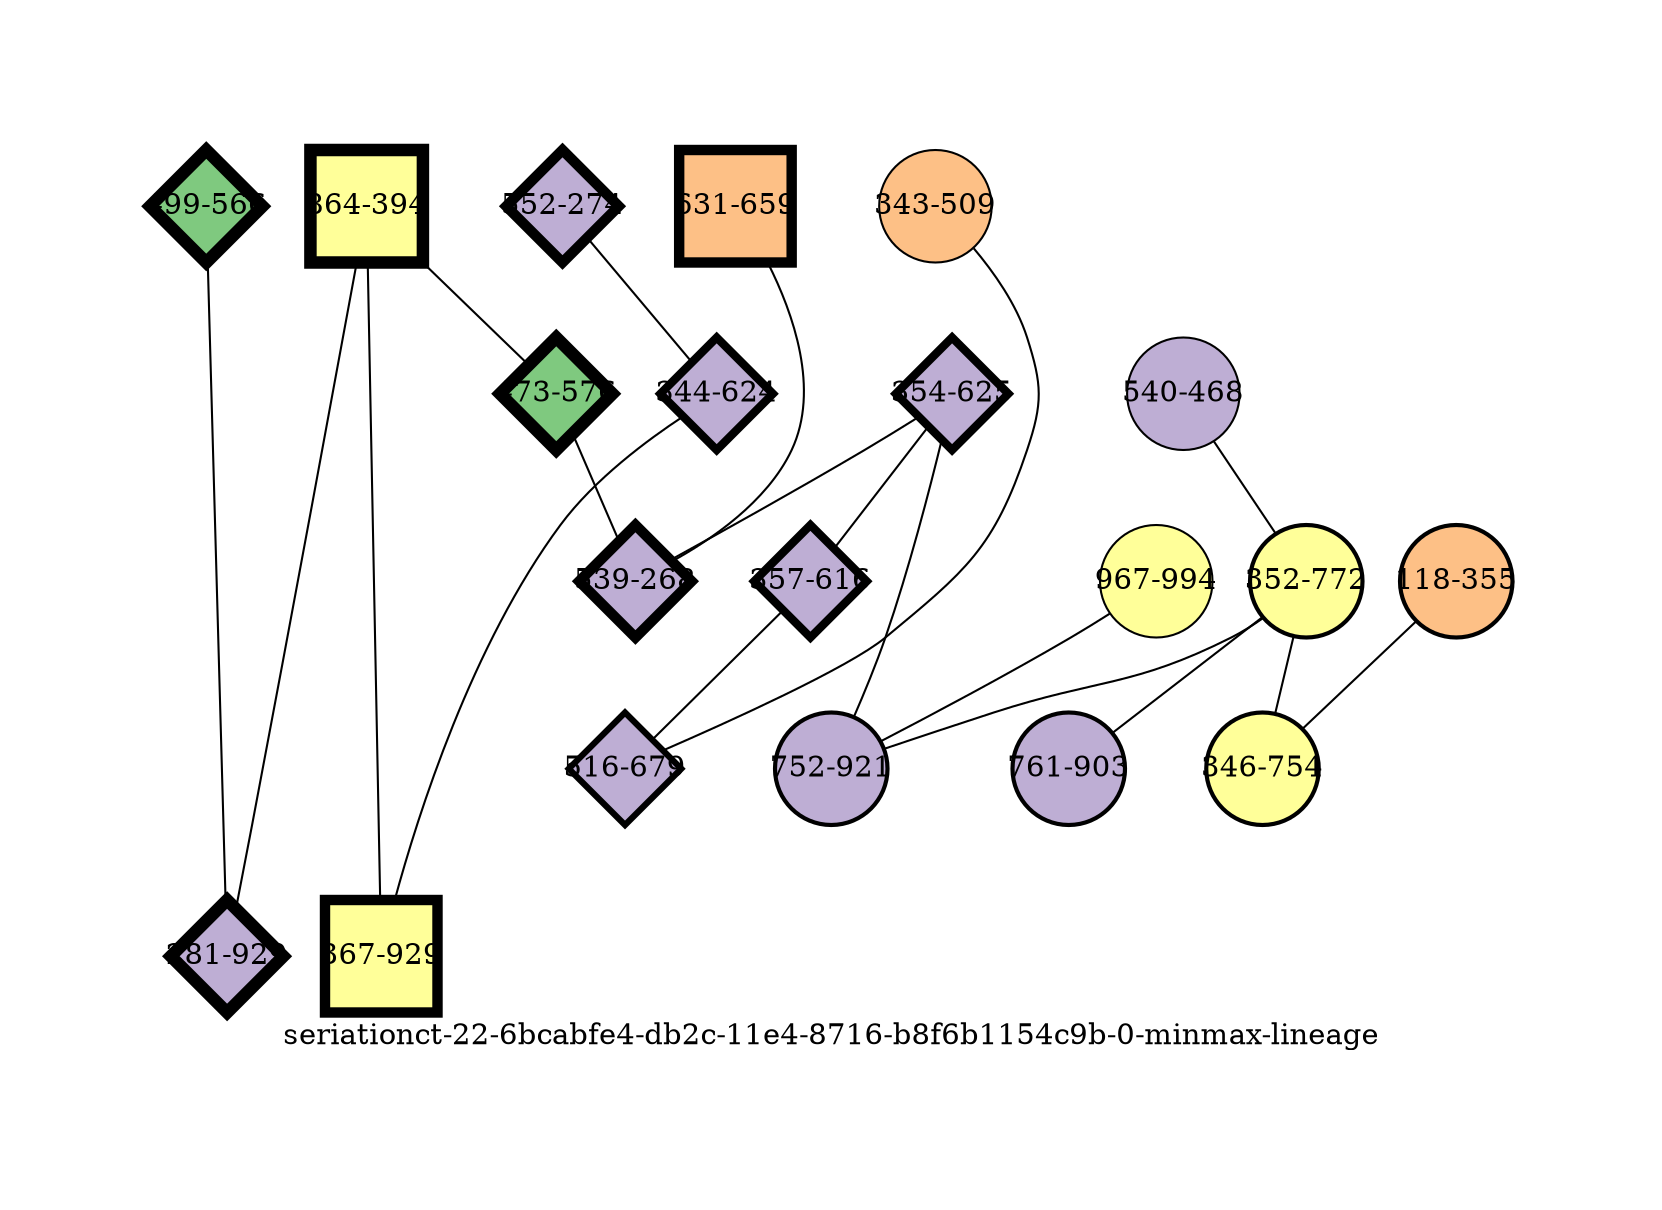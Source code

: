 strict graph "seriationct-22-6bcabfe4-db2c-11e4-8716-b8f6b1154c9b-0-minmax-lineage" {
labelloc=b;
ratio=auto;
pad="1.0";
label="seriationct-22-6bcabfe4-db2c-11e4-8716-b8f6b1154c9b-0-minmax-lineage";
node [width="0.75", style=filled, fixedsize=true, height="0.75", shape=circle, label=""];
0 [xCoordinate="394.0", appears_in_slice=6, yCoordinate="864.0", colorscheme=accent6, lineage_id=1, short_label="864-394", label="864-394", shape=square, cluster_id=3, fillcolor=4, size="500.0", id=1, penwidth="6.0"];
1 [xCoordinate="355.0", appears_in_slice=2, yCoordinate="118.0", colorscheme=accent6, lineage_id=0, short_label="118-355", label="118-355", shape=circle, cluster_id=2, fillcolor=3, size="500.0", id=8, penwidth="2.0"];
2 [xCoordinate="659.0", appears_in_slice=5, yCoordinate="631.0", colorscheme=accent6, lineage_id=1, short_label="631-659", label="631-659", shape=square, cluster_id=2, fillcolor=3, size="500.0", id=13, penwidth="5.0"];
3 [xCoordinate="509.0", appears_in_slice=1, yCoordinate="343.0", colorscheme=accent6, lineage_id=0, short_label="343-509", label="343-509", shape=circle, cluster_id=2, fillcolor=3, size="500.0", id=3, penwidth="1.0"];
4 [xCoordinate="468.0", appears_in_slice=1, yCoordinate="540.0", colorscheme=accent6, lineage_id=0, short_label="540-468", label="540-468", shape=circle, cluster_id=1, fillcolor=2, size="500.0", id=4, penwidth="1.0"];
5 [xCoordinate="625.0", appears_in_slice=4, yCoordinate="354.0", colorscheme=accent6, lineage_id=2, short_label="354-625", label="354-625", shape=diamond, cluster_id=1, fillcolor=2, size="500.0", id=5, penwidth="4.0"];
6 [xCoordinate="274.0", appears_in_slice=5, yCoordinate="552.0", colorscheme=accent6, lineage_id=2, short_label="552-274", label="552-274", shape=diamond, cluster_id=1, fillcolor=2, size="500.0", id=6, penwidth="5.0"];
7 [xCoordinate="616.0", appears_in_slice=4, yCoordinate="357.0", colorscheme=accent6, lineage_id=2, short_label="357-616", label="357-616", shape=diamond, cluster_id=1, fillcolor=2, size="500.0", id=7, penwidth="4.0"];
8 [xCoordinate="624.0", appears_in_slice=4, yCoordinate="344.0", colorscheme=accent6, lineage_id=2, short_label="344-624", label="344-624", shape=diamond, cluster_id=1, fillcolor=2, size="500.0", id=17, penwidth="4.0"];
9 [xCoordinate="772.0", appears_in_slice=2, yCoordinate="352.0", colorscheme=accent6, lineage_id=0, short_label="352-772", label="352-772", shape=circle, cluster_id=3, fillcolor=4, size="500.0", id=14, penwidth="2.0"];
10 [xCoordinate="566.0", appears_in_slice=6, yCoordinate="499.0", colorscheme=accent6, lineage_id=2, short_label="499-566", label="499-566", shape=diamond, cluster_id=0, fillcolor=1, size="500.0", id=10, penwidth="6.0"];
11 [xCoordinate="929.0", appears_in_slice=6, yCoordinate="281.0", colorscheme=accent6, lineage_id=2, short_label="281-929", label="281-929", shape=diamond, cluster_id=1, fillcolor=2, size="500.0", id=11, penwidth="6.0"];
12 [xCoordinate="929.0", appears_in_slice=5, yCoordinate="367.0", colorscheme=accent6, lineage_id=1, short_label="367-929", label="367-929", shape=square, cluster_id=3, fillcolor=4, size="500.0", id=12, penwidth="5.0"];
13 [xCoordinate="994.0", appears_in_slice=1, yCoordinate="967.0", colorscheme=accent6, lineage_id=0, short_label="967-994", label="967-994", shape=circle, cluster_id=3, fillcolor=4, size="500.0", id=9, penwidth="1.0"];
14 [xCoordinate="679.0", appears_in_slice=3, yCoordinate="516.0", colorscheme=accent6, lineage_id=2, short_label="516-679", label="516-679", shape=diamond, cluster_id=1, fillcolor=2, size="500.0", id=2, penwidth="3.0"];
15 [xCoordinate="921.0", appears_in_slice=2, yCoordinate="752.0", colorscheme=accent6, lineage_id=0, short_label="752-921", label="752-921", shape=circle, cluster_id=1, fillcolor=2, size="500.0", id=15, penwidth="2.0"];
16 [xCoordinate="754.0", appears_in_slice=2, yCoordinate="346.0", colorscheme=accent6, lineage_id=0, short_label="346-754", label="346-754", shape=circle, cluster_id=3, fillcolor=4, size="500.0", id=16, penwidth="2.0"];
17 [xCoordinate="903.0", appears_in_slice=2, yCoordinate="761.0", colorscheme=accent6, lineage_id=0, short_label="761-903", label="761-903", shape=circle, cluster_id=1, fillcolor=2, size="500.0", id=0, penwidth="2.0"];
18 [xCoordinate="576.0", appears_in_slice=6, yCoordinate="473.0", colorscheme=accent6, lineage_id=2, short_label="473-576", label="473-576", shape=diamond, cluster_id=0, fillcolor=1, size="500.0", id=18, penwidth="6.0"];
19 [xCoordinate="268.0", appears_in_slice=5, yCoordinate="539.0", colorscheme=accent6, lineage_id=2, short_label="539-268", label="539-268", shape=diamond, cluster_id=1, fillcolor=2, size="500.0", id=19, penwidth="5.0"];
0 -- 18  [inverseweight="2.79692105398", weight="0.357536012172"];
0 -- 11  [inverseweight="5.02671255339", weight="0.198937176013"];
0 -- 12  [inverseweight="1.37181568188", weight="0.728960904301"];
1 -- 16  [inverseweight="17.9258684846", weight="0.0557853027239"];
2 -- 19  [inverseweight="17.2311379199", weight="0.0580344725142"];
3 -- 14  [inverseweight="1.25707524576", weight="0.79549732872"];
4 -- 9  [inverseweight="2.11432084165", weight="0.472965114993"];
5 -- 19  [inverseweight="1.51548554327", weight="0.659854529423"];
5 -- 15  [inverseweight="1.68351122627", weight="0.593996632987"];
5 -- 7  [inverseweight="11.5132824765", weight="0.0868562030024"];
6 -- 8  [inverseweight="6.94846671205", weight="0.14391664254"];
7 -- 14  [inverseweight="2.39704100131", weight="0.417181015867"];
8 -- 12  [inverseweight="4.52012318046", weight="0.221232908944"];
9 -- 16  [inverseweight="1.68797589166", weight="0.592425522745"];
9 -- 17  [inverseweight="1.68244344393", weight="0.594373619872"];
9 -- 15  [inverseweight="19.462473604", weight="0.0513809303147"];
10 -- 11  [inverseweight="23.7825747077", weight="0.0420475920833"];
13 -- 15  [inverseweight="1.32024044507", weight="0.757437786224"];
18 -- 19  [inverseweight="1.8791681546", weight="0.532150354693"];
}

